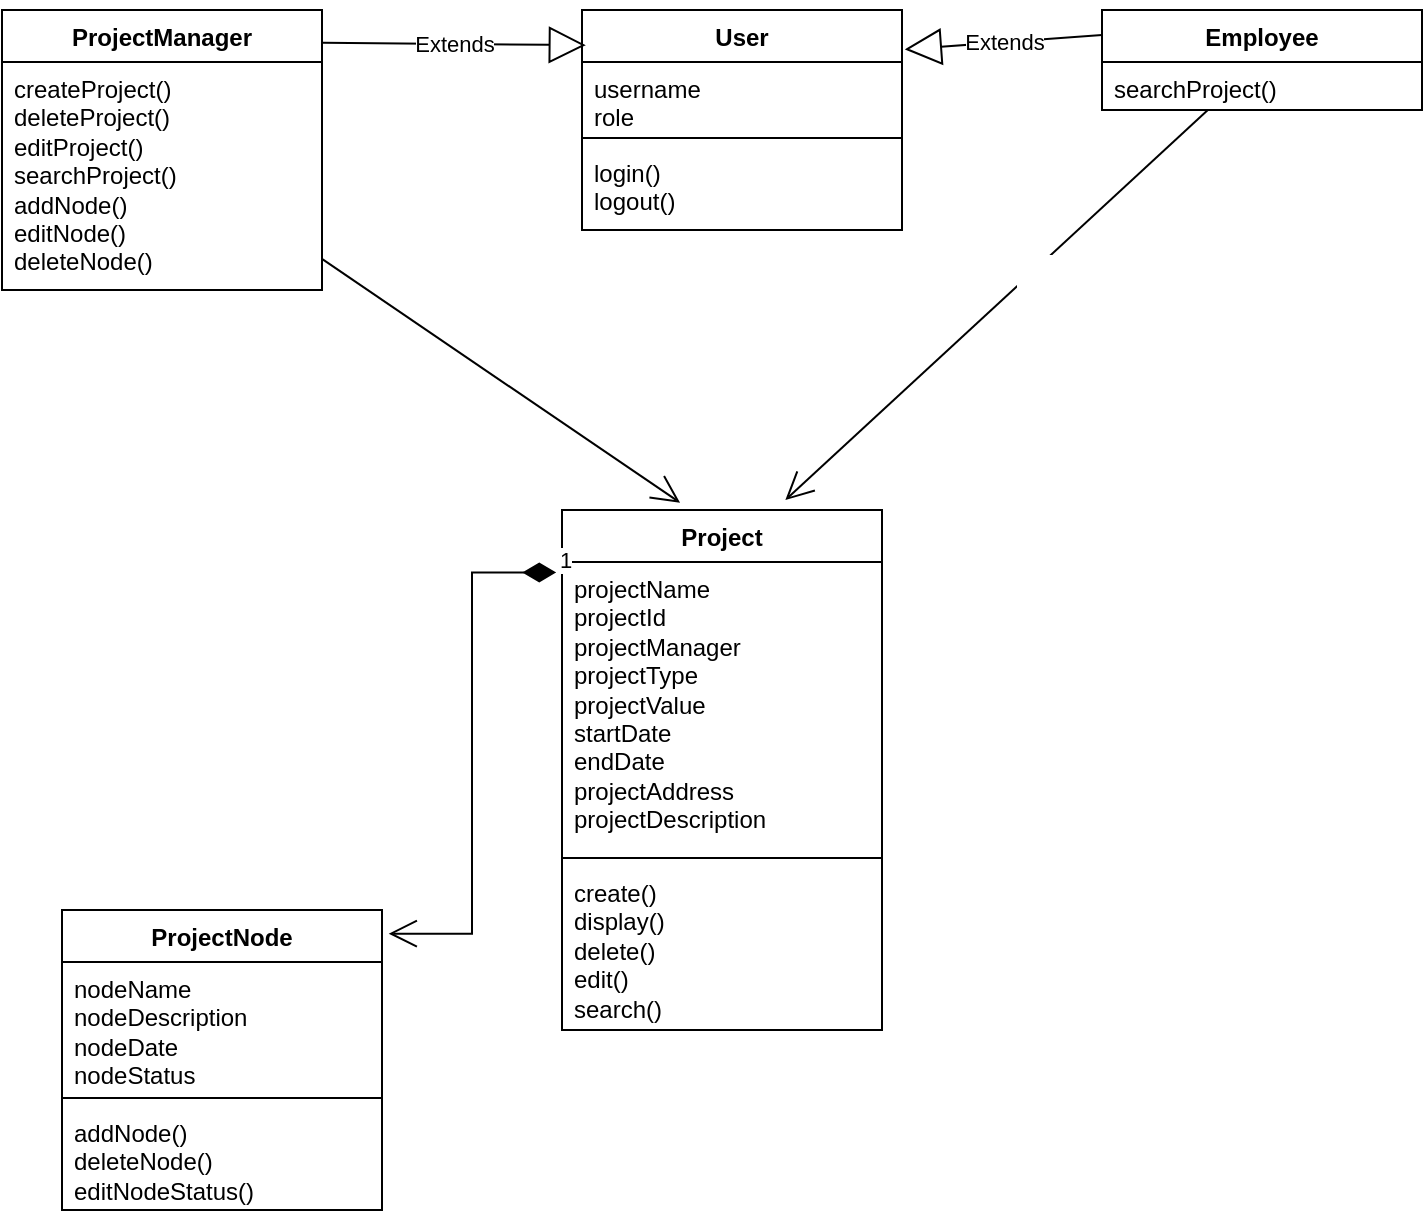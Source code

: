 <mxfile version="24.4.8" type="github">
  <diagram name="第 1 页" id="xPXLTHJ35o09CVX1dx4J">
    <mxGraphModel dx="1221" dy="699" grid="1" gridSize="10" guides="1" tooltips="1" connect="1" arrows="1" fold="1" page="1" pageScale="1" pageWidth="827" pageHeight="1169" math="0" shadow="0">
      <root>
        <mxCell id="0" />
        <mxCell id="1" parent="0" />
        <mxCell id="UK8i47fNfqyBpbVRqF3a-1" value="Project" style="swimlane;fontStyle=1;align=center;verticalAlign=top;childLayout=stackLayout;horizontal=1;startSize=26;horizontalStack=0;resizeParent=1;resizeParentMax=0;resizeLast=0;collapsible=1;marginBottom=0;whiteSpace=wrap;html=1;" parent="1" vertex="1">
          <mxGeometry x="340" y="350" width="160" height="260" as="geometry">
            <mxRectangle x="340" y="280" width="80" height="30" as="alternateBounds" />
          </mxGeometry>
        </mxCell>
        <mxCell id="UK8i47fNfqyBpbVRqF3a-2" value="&lt;div&gt;&lt;div&gt;projectName&amp;nbsp;&lt;br&gt;projectId&amp;nbsp;&lt;br&gt;projectManager&lt;br&gt;projectType&lt;br&gt;projectValue&amp;nbsp;&amp;nbsp;&lt;br&gt;startDate&amp;nbsp;&lt;br&gt;endDate&amp;nbsp;&lt;br&gt;projectAddress&lt;br&gt;projectDescription&amp;nbsp;&lt;br&gt;&lt;/div&gt;&lt;/div&gt;" style="text;strokeColor=none;fillColor=none;align=left;verticalAlign=top;spacingLeft=4;spacingRight=4;overflow=hidden;rotatable=0;points=[[0,0.5],[1,0.5]];portConstraint=eastwest;whiteSpace=wrap;html=1;" parent="UK8i47fNfqyBpbVRqF3a-1" vertex="1">
          <mxGeometry y="26" width="160" height="144" as="geometry" />
        </mxCell>
        <mxCell id="UK8i47fNfqyBpbVRqF3a-3" value="" style="line;strokeWidth=1;fillColor=none;align=left;verticalAlign=middle;spacingTop=-1;spacingLeft=3;spacingRight=3;rotatable=0;labelPosition=right;points=[];portConstraint=eastwest;strokeColor=inherit;" parent="UK8i47fNfqyBpbVRqF3a-1" vertex="1">
          <mxGeometry y="170" width="160" height="8" as="geometry" />
        </mxCell>
        <mxCell id="UK8i47fNfqyBpbVRqF3a-4" value="create()&lt;div&gt;display()&lt;/div&gt;&lt;div&gt;delete()&lt;/div&gt;&lt;div&gt;edit()&lt;/div&gt;&lt;div&gt;search()&lt;/div&gt;" style="text;strokeColor=none;fillColor=none;align=left;verticalAlign=top;spacingLeft=4;spacingRight=4;overflow=hidden;rotatable=0;points=[[0,0.5],[1,0.5]];portConstraint=eastwest;whiteSpace=wrap;html=1;" parent="UK8i47fNfqyBpbVRqF3a-1" vertex="1">
          <mxGeometry y="178" width="160" height="82" as="geometry" />
        </mxCell>
        <mxCell id="UK8i47fNfqyBpbVRqF3a-5" value="User" style="swimlane;fontStyle=1;align=center;verticalAlign=top;childLayout=stackLayout;horizontal=1;startSize=26;horizontalStack=0;resizeParent=1;resizeParentMax=0;resizeLast=0;collapsible=1;marginBottom=0;whiteSpace=wrap;html=1;" parent="1" vertex="1">
          <mxGeometry x="350" y="100" width="160" height="110" as="geometry" />
        </mxCell>
        <mxCell id="UK8i47fNfqyBpbVRqF3a-6" value="username&lt;div&gt;role&lt;/div&gt;" style="text;strokeColor=none;fillColor=none;align=left;verticalAlign=top;spacingLeft=4;spacingRight=4;overflow=hidden;rotatable=0;points=[[0,0.5],[1,0.5]];portConstraint=eastwest;whiteSpace=wrap;html=1;" parent="UK8i47fNfqyBpbVRqF3a-5" vertex="1">
          <mxGeometry y="26" width="160" height="34" as="geometry" />
        </mxCell>
        <mxCell id="UK8i47fNfqyBpbVRqF3a-7" value="" style="line;strokeWidth=1;fillColor=none;align=left;verticalAlign=middle;spacingTop=-1;spacingLeft=3;spacingRight=3;rotatable=0;labelPosition=right;points=[];portConstraint=eastwest;strokeColor=inherit;" parent="UK8i47fNfqyBpbVRqF3a-5" vertex="1">
          <mxGeometry y="60" width="160" height="8" as="geometry" />
        </mxCell>
        <mxCell id="UK8i47fNfqyBpbVRqF3a-8" value="login()&lt;div&gt;logout()&lt;/div&gt;" style="text;strokeColor=none;fillColor=none;align=left;verticalAlign=top;spacingLeft=4;spacingRight=4;overflow=hidden;rotatable=0;points=[[0,0.5],[1,0.5]];portConstraint=eastwest;whiteSpace=wrap;html=1;" parent="UK8i47fNfqyBpbVRqF3a-5" vertex="1">
          <mxGeometry y="68" width="160" height="42" as="geometry" />
        </mxCell>
        <mxCell id="UK8i47fNfqyBpbVRqF3a-9" value="ProjectManager" style="swimlane;fontStyle=1;align=center;verticalAlign=top;childLayout=stackLayout;horizontal=1;startSize=26;horizontalStack=0;resizeParent=1;resizeParentMax=0;resizeLast=0;collapsible=1;marginBottom=0;whiteSpace=wrap;html=1;" parent="1" vertex="1">
          <mxGeometry x="60" y="100" width="160" height="140" as="geometry">
            <mxRectangle x="60" y="100" width="130" height="30" as="alternateBounds" />
          </mxGeometry>
        </mxCell>
        <mxCell id="UK8i47fNfqyBpbVRqF3a-12" value="createProject()&lt;div&gt;deleteProject()&lt;/div&gt;&lt;div&gt;editProject()&lt;/div&gt;&lt;div&gt;searchProject()&lt;/div&gt;&lt;div&gt;addNode()&lt;/div&gt;&lt;div&gt;editNode()&lt;/div&gt;&lt;div&gt;deleteNode()&lt;/div&gt;" style="text;strokeColor=none;fillColor=none;align=left;verticalAlign=top;spacingLeft=4;spacingRight=4;overflow=hidden;rotatable=0;points=[[0,0.5],[1,0.5]];portConstraint=eastwest;whiteSpace=wrap;html=1;" parent="UK8i47fNfqyBpbVRqF3a-9" vertex="1">
          <mxGeometry y="26" width="160" height="114" as="geometry" />
        </mxCell>
        <mxCell id="UK8i47fNfqyBpbVRqF3a-13" value="ProjectNode" style="swimlane;fontStyle=1;align=center;verticalAlign=top;childLayout=stackLayout;horizontal=1;startSize=26;horizontalStack=0;resizeParent=1;resizeParentMax=0;resizeLast=0;collapsible=1;marginBottom=0;whiteSpace=wrap;html=1;" parent="1" vertex="1">
          <mxGeometry x="90" y="550" width="160" height="150" as="geometry" />
        </mxCell>
        <mxCell id="UK8i47fNfqyBpbVRqF3a-14" value="nodeName&lt;div&gt;nodeDescription&lt;/div&gt;&lt;div&gt;nodeDate&lt;/div&gt;&lt;div&gt;nodeStatus&lt;/div&gt;" style="text;strokeColor=none;fillColor=none;align=left;verticalAlign=top;spacingLeft=4;spacingRight=4;overflow=hidden;rotatable=0;points=[[0,0.5],[1,0.5]];portConstraint=eastwest;whiteSpace=wrap;html=1;" parent="UK8i47fNfqyBpbVRqF3a-13" vertex="1">
          <mxGeometry y="26" width="160" height="64" as="geometry" />
        </mxCell>
        <mxCell id="UK8i47fNfqyBpbVRqF3a-15" value="" style="line;strokeWidth=1;fillColor=none;align=left;verticalAlign=middle;spacingTop=-1;spacingLeft=3;spacingRight=3;rotatable=0;labelPosition=right;points=[];portConstraint=eastwest;strokeColor=inherit;" parent="UK8i47fNfqyBpbVRqF3a-13" vertex="1">
          <mxGeometry y="90" width="160" height="8" as="geometry" />
        </mxCell>
        <mxCell id="UK8i47fNfqyBpbVRqF3a-16" value="addNode()&lt;div&gt;deleteNode()&lt;/div&gt;&lt;div&gt;editNodeStatus()&lt;/div&gt;" style="text;strokeColor=none;fillColor=none;align=left;verticalAlign=top;spacingLeft=4;spacingRight=4;overflow=hidden;rotatable=0;points=[[0,0.5],[1,0.5]];portConstraint=eastwest;whiteSpace=wrap;html=1;" parent="UK8i47fNfqyBpbVRqF3a-13" vertex="1">
          <mxGeometry y="98" width="160" height="52" as="geometry" />
        </mxCell>
        <mxCell id="a9iE7syzfxpvLh4KcL6A-9" value="Employee" style="swimlane;fontStyle=1;align=center;verticalAlign=top;childLayout=stackLayout;horizontal=1;startSize=26;horizontalStack=0;resizeParent=1;resizeParentMax=0;resizeLast=0;collapsible=1;marginBottom=0;whiteSpace=wrap;html=1;" vertex="1" parent="1">
          <mxGeometry x="610" y="100" width="160" height="50" as="geometry">
            <mxRectangle x="420" y="244" width="130" height="30" as="alternateBounds" />
          </mxGeometry>
        </mxCell>
        <mxCell id="a9iE7syzfxpvLh4KcL6A-10" value="&lt;div&gt;searchProject()&lt;/div&gt;&lt;div&gt;&lt;br&gt;&lt;/div&gt;" style="text;strokeColor=none;fillColor=none;align=left;verticalAlign=top;spacingLeft=4;spacingRight=4;overflow=hidden;rotatable=0;points=[[0,0.5],[1,0.5]];portConstraint=eastwest;whiteSpace=wrap;html=1;" vertex="1" parent="a9iE7syzfxpvLh4KcL6A-9">
          <mxGeometry y="26" width="160" height="24" as="geometry" />
        </mxCell>
        <mxCell id="a9iE7syzfxpvLh4KcL6A-11" value="Extends" style="endArrow=block;endSize=16;endFill=0;html=1;rounded=0;exitX=1.003;exitY=0.117;exitDx=0;exitDy=0;exitPerimeter=0;entryX=0.012;entryY=0.16;entryDx=0;entryDy=0;entryPerimeter=0;" edge="1" parent="1" source="UK8i47fNfqyBpbVRqF3a-9" target="UK8i47fNfqyBpbVRqF3a-5">
          <mxGeometry width="160" relative="1" as="geometry">
            <mxPoint x="200" y="115" as="sourcePoint" />
            <mxPoint x="280" y="120" as="targetPoint" />
          </mxGeometry>
        </mxCell>
        <mxCell id="a9iE7syzfxpvLh4KcL6A-12" value="Extends" style="endArrow=block;endSize=16;endFill=0;html=1;rounded=0;exitX=0;exitY=0.25;exitDx=0;exitDy=0;entryX=1.009;entryY=0.179;entryDx=0;entryDy=0;entryPerimeter=0;" edge="1" parent="1" source="a9iE7syzfxpvLh4KcL6A-9" target="UK8i47fNfqyBpbVRqF3a-5">
          <mxGeometry width="160" relative="1" as="geometry">
            <mxPoint x="490" y="60" as="sourcePoint" />
            <mxPoint x="254" y="106" as="targetPoint" />
          </mxGeometry>
        </mxCell>
        <mxCell id="a9iE7syzfxpvLh4KcL6A-14" value="1" style="endArrow=open;html=1;endSize=12;startArrow=diamondThin;startSize=14;startFill=1;edgeStyle=orthogonalEdgeStyle;align=left;verticalAlign=bottom;rounded=0;exitX=-0.018;exitY=0.12;exitDx=0;exitDy=0;exitPerimeter=0;entryX=1.021;entryY=0.079;entryDx=0;entryDy=0;entryPerimeter=0;" edge="1" parent="1" source="UK8i47fNfqyBpbVRqF3a-1" target="UK8i47fNfqyBpbVRqF3a-13">
          <mxGeometry x="-1" y="3" relative="1" as="geometry">
            <mxPoint x="320" y="370" as="sourcePoint" />
            <mxPoint x="190" y="580" as="targetPoint" />
          </mxGeometry>
        </mxCell>
        <mxCell id="a9iE7syzfxpvLh4KcL6A-17" value="" style="endArrow=open;endFill=1;endSize=12;html=1;rounded=0;entryX=0.369;entryY=-0.014;entryDx=0;entryDy=0;entryPerimeter=0;" edge="1" parent="1" source="UK8i47fNfqyBpbVRqF3a-9" target="UK8i47fNfqyBpbVRqF3a-1">
          <mxGeometry width="160" relative="1" as="geometry">
            <mxPoint x="254" y="260" as="sourcePoint" />
            <mxPoint x="414" y="260" as="targetPoint" />
          </mxGeometry>
        </mxCell>
        <mxCell id="a9iE7syzfxpvLh4KcL6A-19" value="" style="endArrow=open;endFill=1;endSize=12;html=1;rounded=0;entryX=0.698;entryY=-0.019;entryDx=0;entryDy=0;entryPerimeter=0;" edge="1" parent="1" source="a9iE7syzfxpvLh4KcL6A-9" target="UK8i47fNfqyBpbVRqF3a-1">
          <mxGeometry width="160" relative="1" as="geometry">
            <mxPoint x="380" y="370" as="sourcePoint" />
            <mxPoint x="470" y="340" as="targetPoint" />
          </mxGeometry>
        </mxCell>
      </root>
    </mxGraphModel>
  </diagram>
</mxfile>
